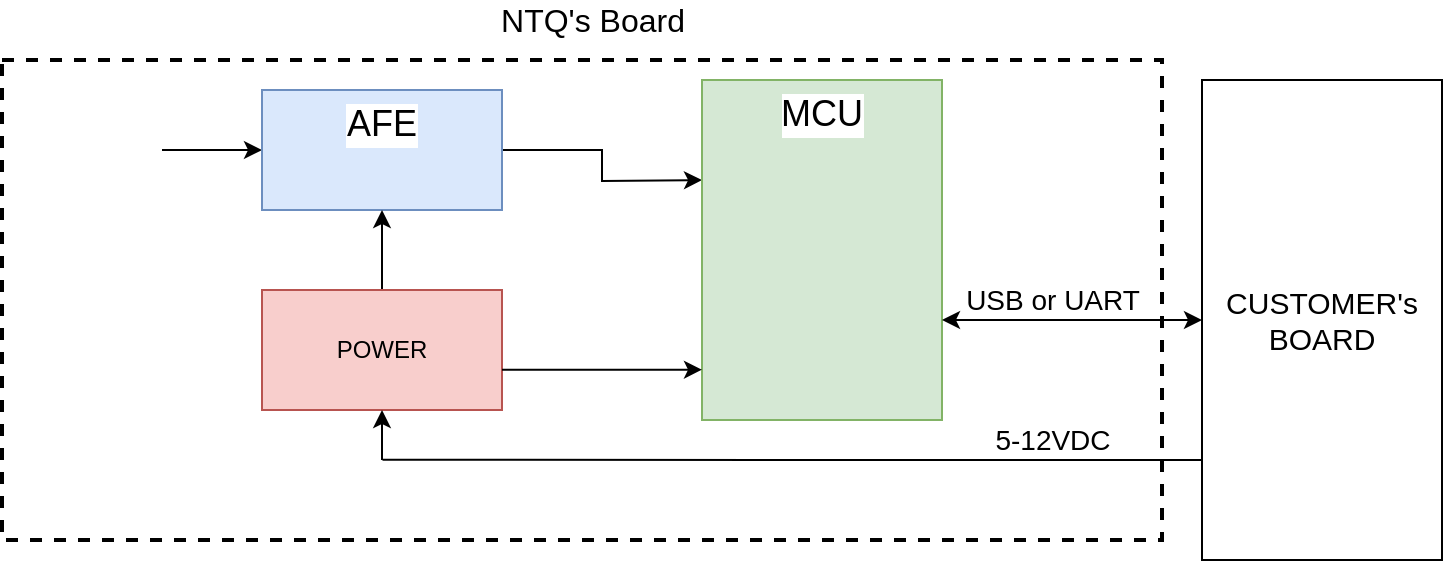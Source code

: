 <mxfile version="14.6.9" type="github">
  <diagram id="6D0Axzg6Lz5BtfFtQyYS" name="Page-1">
    <mxGraphModel dx="810" dy="443" grid="1" gridSize="10" guides="1" tooltips="1" connect="1" arrows="1" fold="1" page="1" pageScale="1" pageWidth="850" pageHeight="1100" math="0" shadow="0">
      <root>
        <mxCell id="0" />
        <mxCell id="1" parent="0" />
        <mxCell id="BGcUMqPkSD88Y8LQqpwx-19" value="" style="rounded=0;whiteSpace=wrap;html=1;fillColor=none;strokeWidth=2;dashed=1;" vertex="1" parent="1">
          <mxGeometry x="100" y="110" width="580" height="240" as="geometry" />
        </mxCell>
        <mxCell id="BGcUMqPkSD88Y8LQqpwx-4" value="" style="edgeStyle=orthogonalEdgeStyle;rounded=0;orthogonalLoop=1;jettySize=auto;html=1;" edge="1" parent="1" source="BGcUMqPkSD88Y8LQqpwx-1" target="BGcUMqPkSD88Y8LQqpwx-3">
          <mxGeometry relative="1" as="geometry" />
        </mxCell>
        <mxCell id="BGcUMqPkSD88Y8LQqpwx-1" value="" style="shape=image;html=1;verticalAlign=top;verticalLabelPosition=bottom;labelBackgroundColor=#ffffff;imageAspect=0;aspect=fixed;image=https://cdn4.iconfinder.com/data/icons/ionicons/512/icon-ios7-mic-outline-128.png" vertex="1" parent="1">
          <mxGeometry x="120" y="125" width="60" height="60" as="geometry" />
        </mxCell>
        <mxCell id="BGcUMqPkSD88Y8LQqpwx-6" value="" style="edgeStyle=orthogonalEdgeStyle;rounded=0;orthogonalLoop=1;jettySize=auto;html=1;" edge="1" parent="1" source="BGcUMqPkSD88Y8LQqpwx-3">
          <mxGeometry relative="1" as="geometry">
            <mxPoint x="450" y="170" as="targetPoint" />
          </mxGeometry>
        </mxCell>
        <mxCell id="BGcUMqPkSD88Y8LQqpwx-3" value="&lt;font style=&quot;font-size: 18px&quot;&gt;AFE&lt;/font&gt;" style="whiteSpace=wrap;html=1;verticalAlign=top;labelBackgroundColor=#ffffff;align=center;fillColor=#dae8fc;strokeColor=#6c8ebf;" vertex="1" parent="1">
          <mxGeometry x="230" y="125" width="120" height="60" as="geometry" />
        </mxCell>
        <mxCell id="BGcUMqPkSD88Y8LQqpwx-5" value="&lt;font style=&quot;font-size: 18px&quot;&gt;MCU&lt;/font&gt;" style="whiteSpace=wrap;html=1;verticalAlign=top;labelBackgroundColor=#ffffff;align=center;fillColor=#d5e8d4;strokeColor=#82b366;" vertex="1" parent="1">
          <mxGeometry x="450" y="120" width="120" height="170" as="geometry" />
        </mxCell>
        <mxCell id="BGcUMqPkSD88Y8LQqpwx-10" style="edgeStyle=orthogonalEdgeStyle;rounded=0;orthogonalLoop=1;jettySize=auto;html=1;entryX=0.5;entryY=1;entryDx=0;entryDy=0;" edge="1" parent="1" source="BGcUMqPkSD88Y8LQqpwx-7" target="BGcUMqPkSD88Y8LQqpwx-3">
          <mxGeometry relative="1" as="geometry" />
        </mxCell>
        <mxCell id="BGcUMqPkSD88Y8LQqpwx-7" value="POWER" style="rounded=0;whiteSpace=wrap;html=1;fillColor=#f8cecc;strokeColor=#b85450;" vertex="1" parent="1">
          <mxGeometry x="230" y="225" width="120" height="60" as="geometry" />
        </mxCell>
        <mxCell id="BGcUMqPkSD88Y8LQqpwx-12" value="" style="edgeStyle=orthogonalEdgeStyle;rounded=0;orthogonalLoop=1;jettySize=auto;html=1;" edge="1" parent="1">
          <mxGeometry relative="1" as="geometry">
            <mxPoint x="350" y="264.86" as="sourcePoint" />
            <mxPoint x="450" y="264.86" as="targetPoint" />
          </mxGeometry>
        </mxCell>
        <mxCell id="BGcUMqPkSD88Y8LQqpwx-16" value="CUSTOMER&#39;s BOARD" style="rounded=0;whiteSpace=wrap;html=1;strokeWidth=1;fontSize=15;" vertex="1" parent="1">
          <mxGeometry x="700" y="120" width="120" height="240" as="geometry" />
        </mxCell>
        <mxCell id="BGcUMqPkSD88Y8LQqpwx-17" value="" style="endArrow=classic;startArrow=classic;html=1;entryX=0;entryY=0.5;entryDx=0;entryDy=0;" edge="1" parent="1" target="BGcUMqPkSD88Y8LQqpwx-16">
          <mxGeometry width="50" height="50" relative="1" as="geometry">
            <mxPoint x="570" y="240" as="sourcePoint" />
            <mxPoint x="620" y="190" as="targetPoint" />
          </mxGeometry>
        </mxCell>
        <mxCell id="BGcUMqPkSD88Y8LQqpwx-18" value="USB or UART" style="text;html=1;align=center;verticalAlign=middle;resizable=0;points=[];autosize=1;strokeColor=none;fontSize=14;" vertex="1" parent="1">
          <mxGeometry x="575" y="220" width="100" height="20" as="geometry" />
        </mxCell>
        <mxCell id="BGcUMqPkSD88Y8LQqpwx-20" value="NTQ&#39;s Board" style="text;html=1;align=center;verticalAlign=middle;resizable=0;points=[];autosize=1;strokeColor=none;fontSize=16;" vertex="1" parent="1">
          <mxGeometry x="340" y="80" width="110" height="20" as="geometry" />
        </mxCell>
        <mxCell id="BGcUMqPkSD88Y8LQqpwx-22" value="" style="endArrow=none;html=1;fontSize=16;exitX=0.328;exitY=0.833;exitDx=0;exitDy=0;exitPerimeter=0;" edge="1" parent="1" source="BGcUMqPkSD88Y8LQqpwx-19">
          <mxGeometry width="50" height="50" relative="1" as="geometry">
            <mxPoint x="650" y="360" as="sourcePoint" />
            <mxPoint x="700" y="310" as="targetPoint" />
          </mxGeometry>
        </mxCell>
        <mxCell id="BGcUMqPkSD88Y8LQqpwx-23" value="" style="endArrow=classic;html=1;fontSize=16;" edge="1" parent="1">
          <mxGeometry width="50" height="50" relative="1" as="geometry">
            <mxPoint x="290" y="310" as="sourcePoint" />
            <mxPoint x="290" y="285" as="targetPoint" />
          </mxGeometry>
        </mxCell>
        <mxCell id="BGcUMqPkSD88Y8LQqpwx-24" value="5-12VDC" style="text;html=1;align=center;verticalAlign=middle;resizable=0;points=[];autosize=1;strokeColor=none;fontSize=14;" vertex="1" parent="1">
          <mxGeometry x="590" y="290" width="70" height="20" as="geometry" />
        </mxCell>
      </root>
    </mxGraphModel>
  </diagram>
</mxfile>
